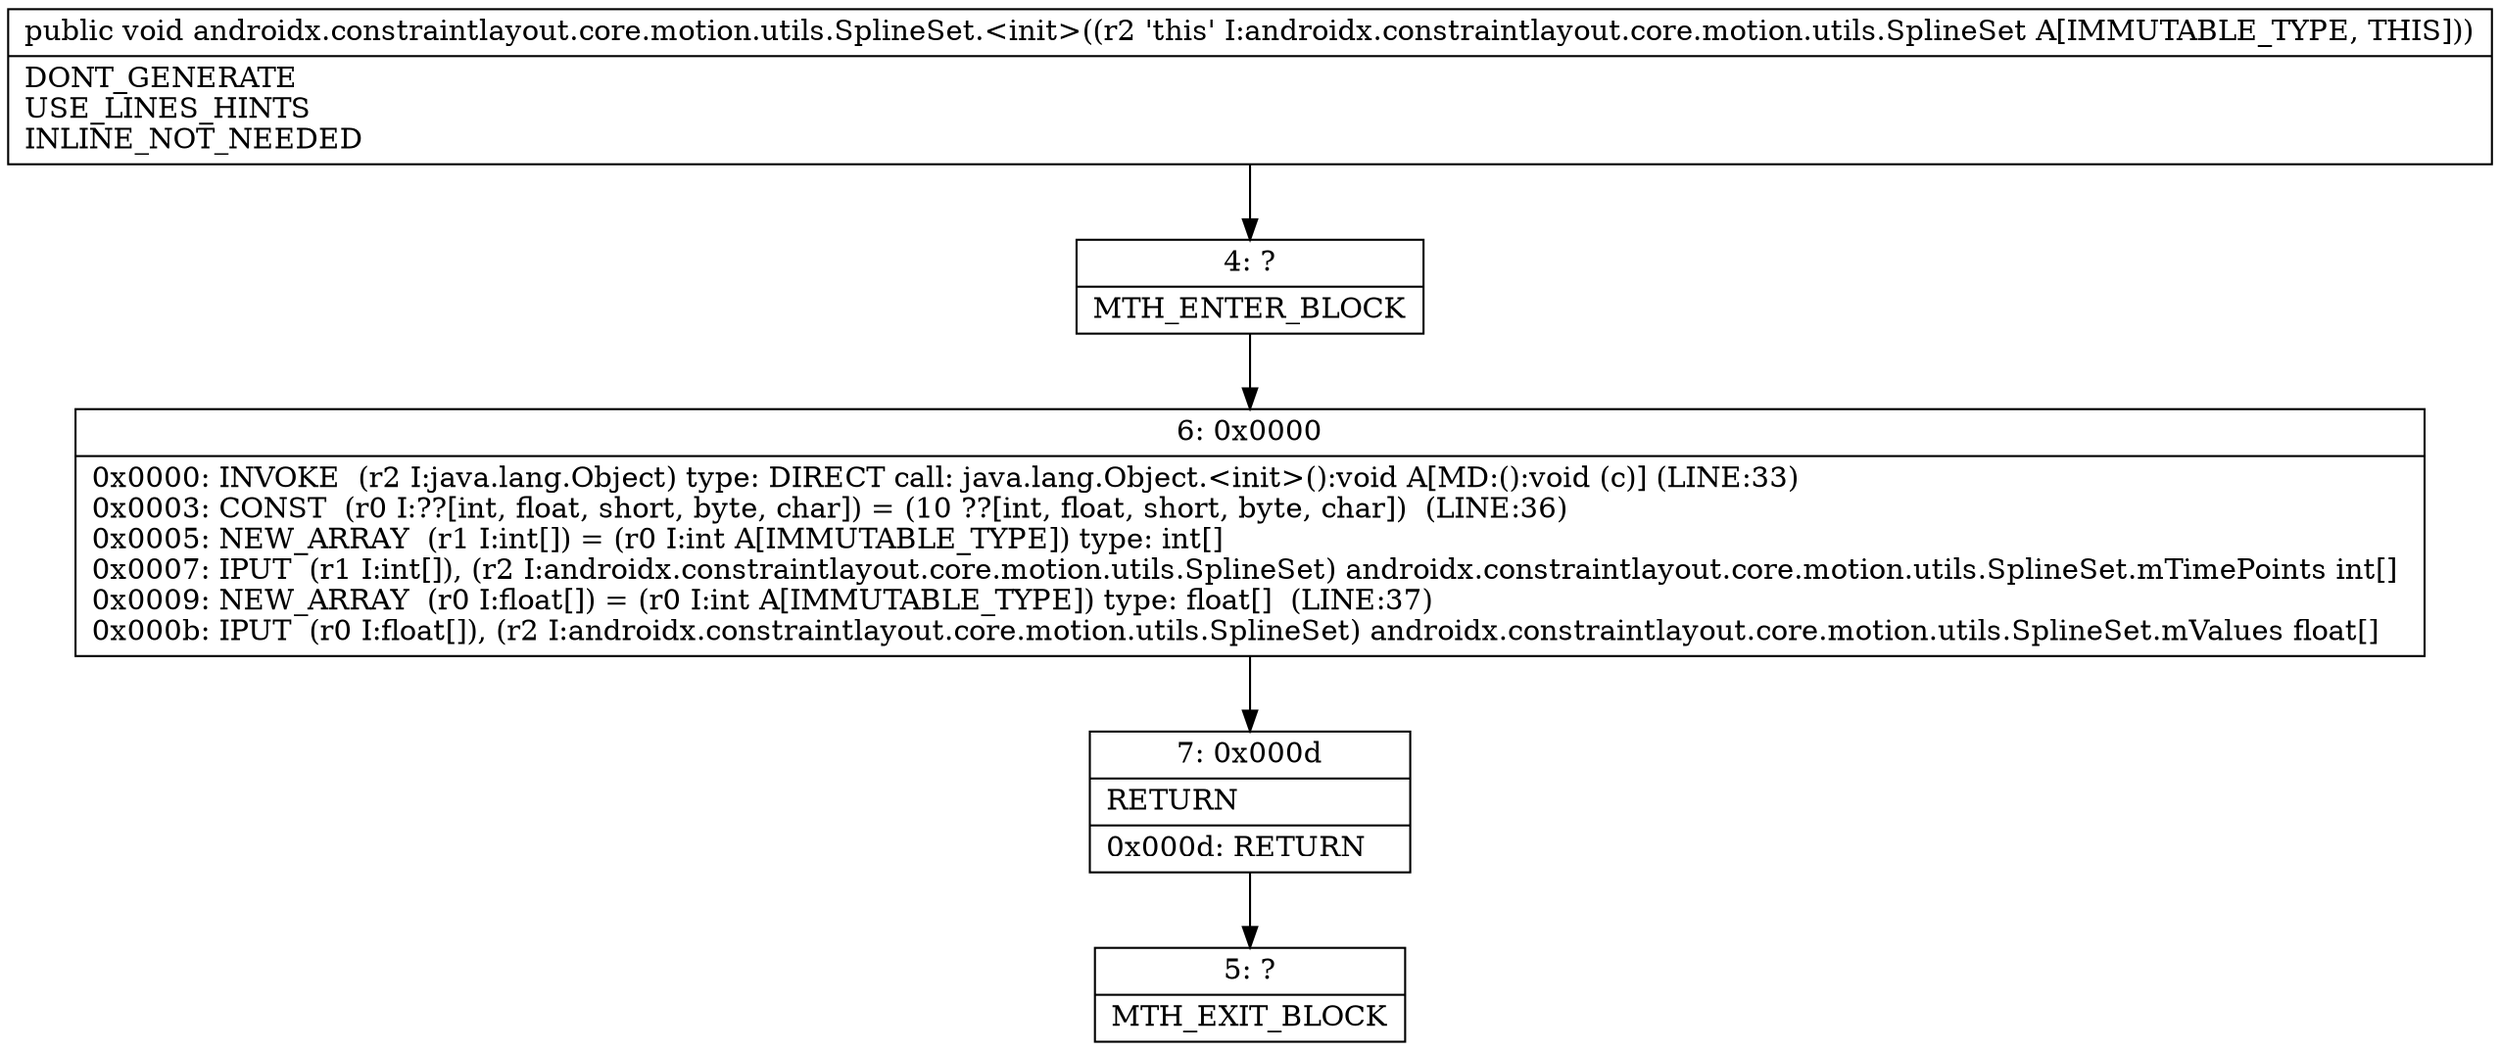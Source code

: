 digraph "CFG forandroidx.constraintlayout.core.motion.utils.SplineSet.\<init\>()V" {
Node_4 [shape=record,label="{4\:\ ?|MTH_ENTER_BLOCK\l}"];
Node_6 [shape=record,label="{6\:\ 0x0000|0x0000: INVOKE  (r2 I:java.lang.Object) type: DIRECT call: java.lang.Object.\<init\>():void A[MD:():void (c)] (LINE:33)\l0x0003: CONST  (r0 I:??[int, float, short, byte, char]) = (10 ??[int, float, short, byte, char])  (LINE:36)\l0x0005: NEW_ARRAY  (r1 I:int[]) = (r0 I:int A[IMMUTABLE_TYPE]) type: int[] \l0x0007: IPUT  (r1 I:int[]), (r2 I:androidx.constraintlayout.core.motion.utils.SplineSet) androidx.constraintlayout.core.motion.utils.SplineSet.mTimePoints int[] \l0x0009: NEW_ARRAY  (r0 I:float[]) = (r0 I:int A[IMMUTABLE_TYPE]) type: float[]  (LINE:37)\l0x000b: IPUT  (r0 I:float[]), (r2 I:androidx.constraintlayout.core.motion.utils.SplineSet) androidx.constraintlayout.core.motion.utils.SplineSet.mValues float[] \l}"];
Node_7 [shape=record,label="{7\:\ 0x000d|RETURN\l|0x000d: RETURN   \l}"];
Node_5 [shape=record,label="{5\:\ ?|MTH_EXIT_BLOCK\l}"];
MethodNode[shape=record,label="{public void androidx.constraintlayout.core.motion.utils.SplineSet.\<init\>((r2 'this' I:androidx.constraintlayout.core.motion.utils.SplineSet A[IMMUTABLE_TYPE, THIS]))  | DONT_GENERATE\lUSE_LINES_HINTS\lINLINE_NOT_NEEDED\l}"];
MethodNode -> Node_4;Node_4 -> Node_6;
Node_6 -> Node_7;
Node_7 -> Node_5;
}

